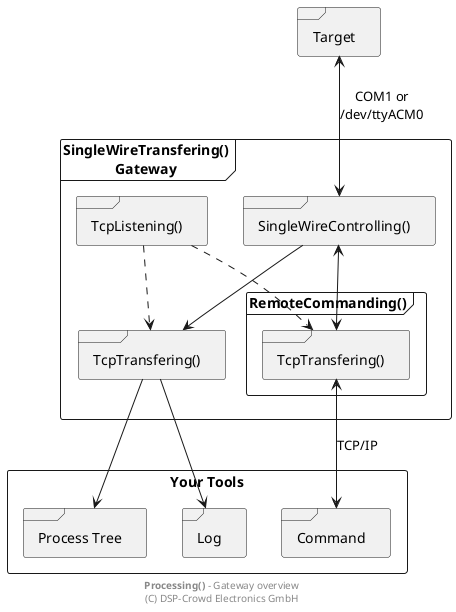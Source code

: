 
@startuml

' skinparam linetype ortho

frame "Target" as pTarget

frame "SingleWireTransfering()\nGateway" as pGw {

  frame "SingleWireControlling()" as pSwt
  frame "TcpListening()" as pTcp
  frame "TcpTransfering()" as pTrans
  frame "RemoteCommanding()" as pCmdRemote {
    frame "TcpTransfering()" as pTrans2
  }
}

rectangle "Your Tools" as gTools {
  frame "Process Tree" as pTree
  frame "Log" as pLog
  frame "Command" as pCmd
}

pTarget <--> pSwt : "COM1 or\n/dev/ttyACM0"

pTcp ..> pTrans
pTcp ..> pTrans2

pSwt --> pTrans
pSwt <--> pTrans2

pTrans --> pTree
pTrans --> pLog
pTrans2 <--> pCmd : "TCP/IP"

footer **Processing()** - Gateway overview\n(C) DSP-Crowd Electronics GmbH

@enduml

